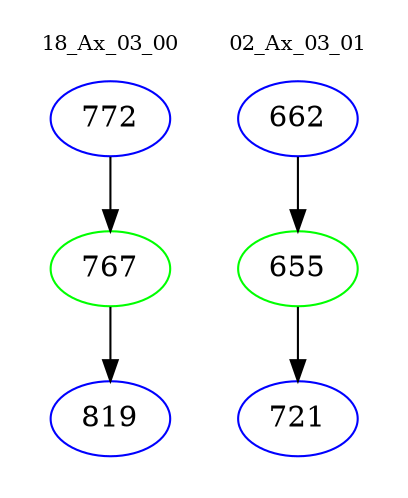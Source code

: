 digraph{
subgraph cluster_0 {
color = white
label = "18_Ax_03_00";
fontsize=10;
T0_772 [label="772", color="blue"]
T0_772 -> T0_767 [color="black"]
T0_767 [label="767", color="green"]
T0_767 -> T0_819 [color="black"]
T0_819 [label="819", color="blue"]
}
subgraph cluster_1 {
color = white
label = "02_Ax_03_01";
fontsize=10;
T1_662 [label="662", color="blue"]
T1_662 -> T1_655 [color="black"]
T1_655 [label="655", color="green"]
T1_655 -> T1_721 [color="black"]
T1_721 [label="721", color="blue"]
}
}
